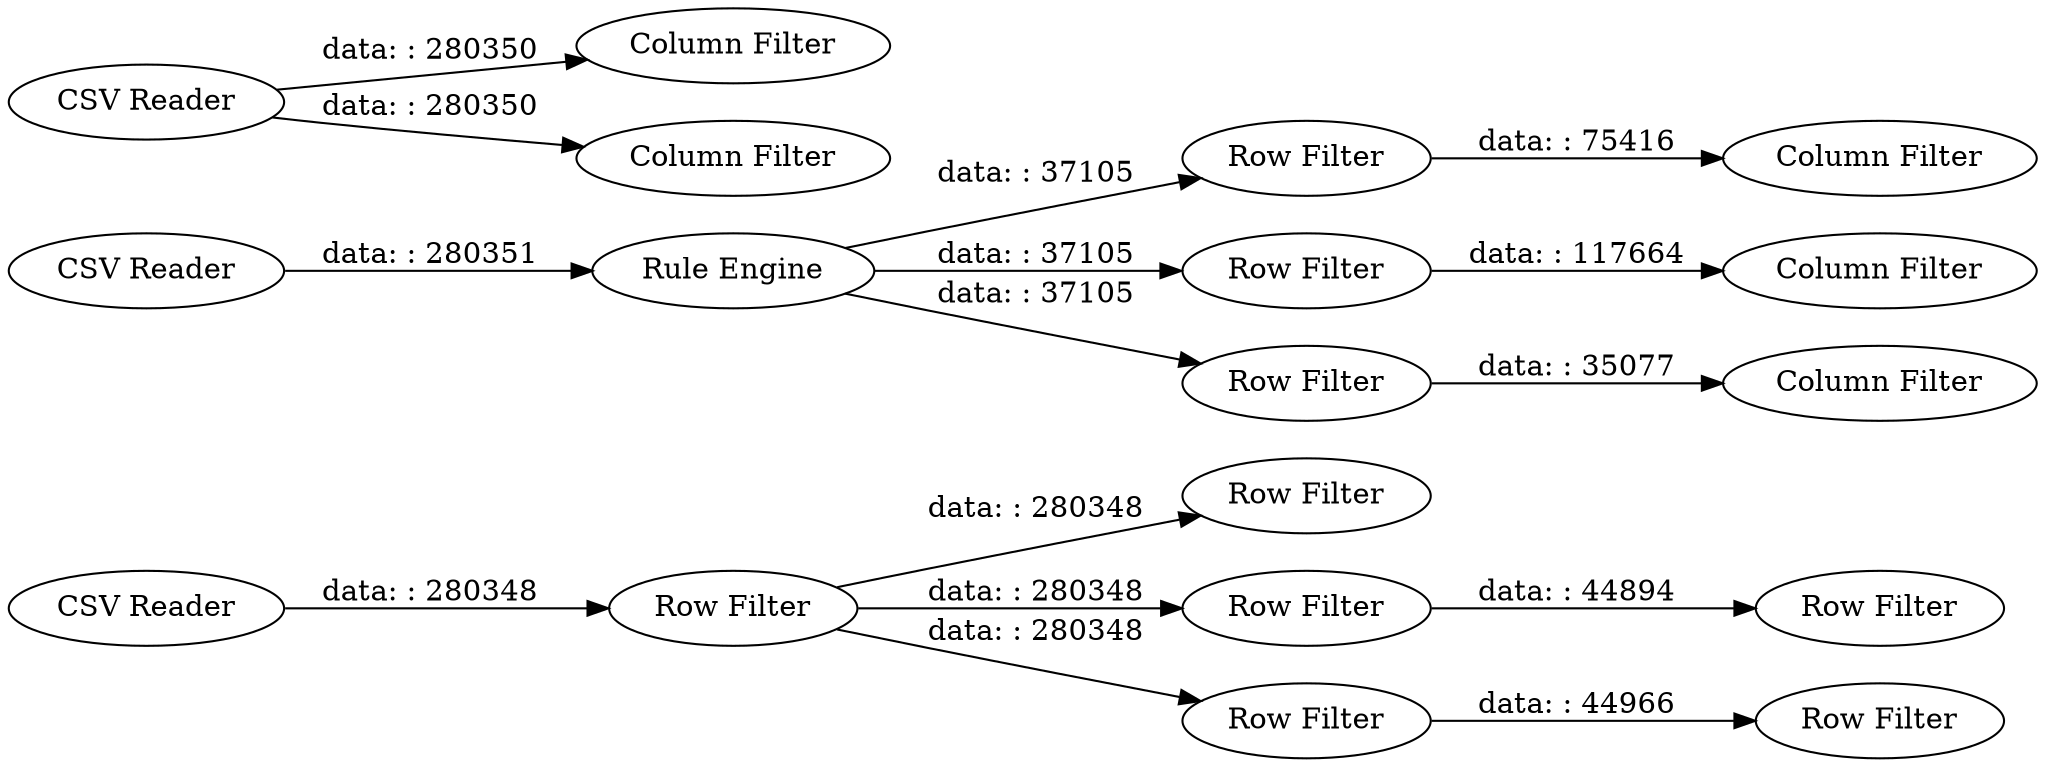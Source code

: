 digraph {
	"6459751285686353703_27" [label="Row Filter"]
	"6459751285686353703_37" [label="CSV Reader"]
	"6459751285686353703_42" [label="Column Filter"]
	"6459751285686353703_33" [label="Column Filter"]
	"6459751285686353703_32" [label="Row Filter"]
	"6459751285686353703_38" [label="Row Filter"]
	"6459751285686353703_28" [label="Row Filter"]
	"6459751285686353703_35" [label="CSV Reader"]
	"6459751285686353703_43" [label="Column Filter"]
	"6459751285686353703_30" [label="Row Filter"]
	"6459751285686353703_29" [label="Row Filter"]
	"6459751285686353703_36" [label="Rule Engine"]
	"6459751285686353703_1" [label="CSV Reader"]
	"6459751285686353703_31" [label="Row Filter"]
	"6459751285686353703_39" [label="Row Filter"]
	"6459751285686353703_34" [label="Column Filter"]
	"6459751285686353703_41" [label="Row Filter"]
	"6459751285686353703_40" [label="Column Filter"]
	"6459751285686353703_36" -> "6459751285686353703_38" [label="data: : 37105"]
	"6459751285686353703_38" -> "6459751285686353703_40" [label="data: : 75416"]
	"6459751285686353703_29" -> "6459751285686353703_32" [label="data: : 44966"]
	"6459751285686353703_30" -> "6459751285686353703_31" [label="data: : 44894"]
	"6459751285686353703_39" -> "6459751285686353703_42" [label="data: : 117664"]
	"6459751285686353703_35" -> "6459751285686353703_34" [label="data: : 280350"]
	"6459751285686353703_27" -> "6459751285686353703_30" [label="data: : 280348"]
	"6459751285686353703_27" -> "6459751285686353703_29" [label="data: : 280348"]
	"6459751285686353703_37" -> "6459751285686353703_36" [label="data: : 280351"]
	"6459751285686353703_27" -> "6459751285686353703_28" [label="data: : 280348"]
	"6459751285686353703_36" -> "6459751285686353703_41" [label="data: : 37105"]
	"6459751285686353703_41" -> "6459751285686353703_43" [label="data: : 35077"]
	"6459751285686353703_35" -> "6459751285686353703_33" [label="data: : 280350"]
	"6459751285686353703_36" -> "6459751285686353703_39" [label="data: : 37105"]
	"6459751285686353703_1" -> "6459751285686353703_27" [label="data: : 280348"]
	rankdir=LR
}

